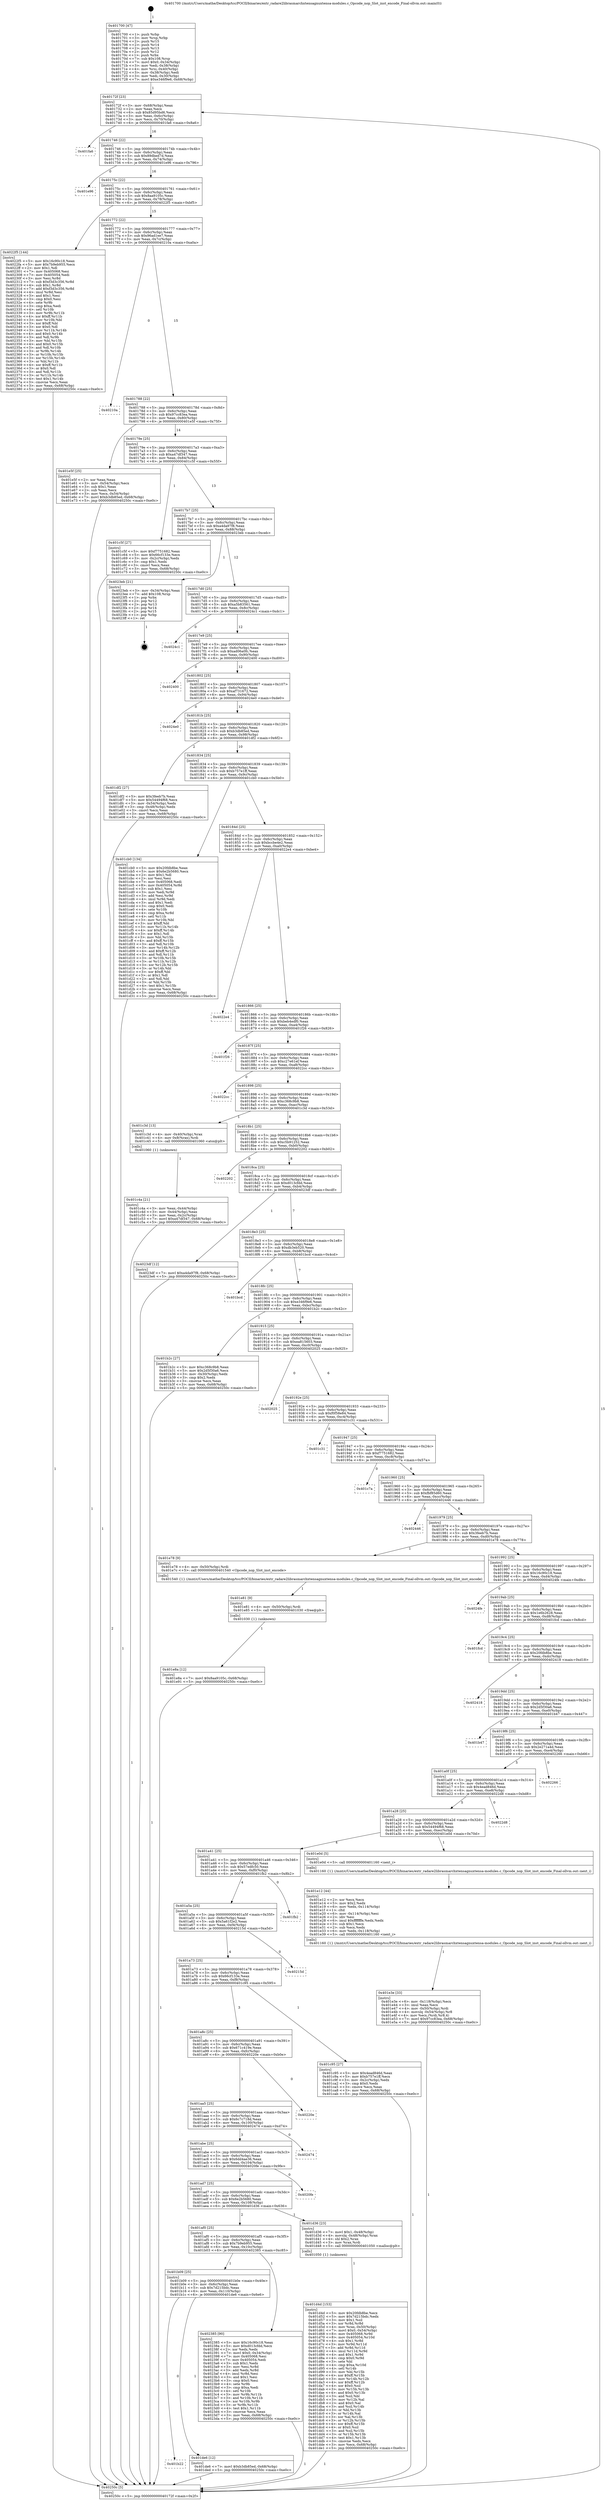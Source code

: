 digraph "0x401700" {
  label = "0x401700 (/mnt/c/Users/mathe/Desktop/tcc/POCII/binaries/extr_radare2librasmarchxtensagnuxtensa-modules.c_Opcode_nop_Slot_inst_encode_Final-ollvm.out::main(0))"
  labelloc = "t"
  node[shape=record]

  Entry [label="",width=0.3,height=0.3,shape=circle,fillcolor=black,style=filled]
  "0x40172f" [label="{
     0x40172f [23]\l
     | [instrs]\l
     &nbsp;&nbsp;0x40172f \<+3\>: mov -0x68(%rbp),%eax\l
     &nbsp;&nbsp;0x401732 \<+2\>: mov %eax,%ecx\l
     &nbsp;&nbsp;0x401734 \<+6\>: sub $0x85d95bd6,%ecx\l
     &nbsp;&nbsp;0x40173a \<+3\>: mov %eax,-0x6c(%rbp)\l
     &nbsp;&nbsp;0x40173d \<+3\>: mov %ecx,-0x70(%rbp)\l
     &nbsp;&nbsp;0x401740 \<+6\>: je 0000000000401fa6 \<main+0x8a6\>\l
  }"]
  "0x401fa6" [label="{
     0x401fa6\l
  }", style=dashed]
  "0x401746" [label="{
     0x401746 [22]\l
     | [instrs]\l
     &nbsp;&nbsp;0x401746 \<+5\>: jmp 000000000040174b \<main+0x4b\>\l
     &nbsp;&nbsp;0x40174b \<+3\>: mov -0x6c(%rbp),%eax\l
     &nbsp;&nbsp;0x40174e \<+5\>: sub $0x89dbed7d,%eax\l
     &nbsp;&nbsp;0x401753 \<+3\>: mov %eax,-0x74(%rbp)\l
     &nbsp;&nbsp;0x401756 \<+6\>: je 0000000000401e96 \<main+0x796\>\l
  }"]
  Exit [label="",width=0.3,height=0.3,shape=circle,fillcolor=black,style=filled,peripheries=2]
  "0x401e96" [label="{
     0x401e96\l
  }", style=dashed]
  "0x40175c" [label="{
     0x40175c [22]\l
     | [instrs]\l
     &nbsp;&nbsp;0x40175c \<+5\>: jmp 0000000000401761 \<main+0x61\>\l
     &nbsp;&nbsp;0x401761 \<+3\>: mov -0x6c(%rbp),%eax\l
     &nbsp;&nbsp;0x401764 \<+5\>: sub $0x8aa9105c,%eax\l
     &nbsp;&nbsp;0x401769 \<+3\>: mov %eax,-0x78(%rbp)\l
     &nbsp;&nbsp;0x40176c \<+6\>: je 00000000004022f5 \<main+0xbf5\>\l
  }"]
  "0x401e8a" [label="{
     0x401e8a [12]\l
     | [instrs]\l
     &nbsp;&nbsp;0x401e8a \<+7\>: movl $0x8aa9105c,-0x68(%rbp)\l
     &nbsp;&nbsp;0x401e91 \<+5\>: jmp 000000000040250c \<main+0xe0c\>\l
  }"]
  "0x4022f5" [label="{
     0x4022f5 [144]\l
     | [instrs]\l
     &nbsp;&nbsp;0x4022f5 \<+5\>: mov $0x16c90c18,%eax\l
     &nbsp;&nbsp;0x4022fa \<+5\>: mov $0x7b9eb955,%ecx\l
     &nbsp;&nbsp;0x4022ff \<+2\>: mov $0x1,%dl\l
     &nbsp;&nbsp;0x402301 \<+7\>: mov 0x405068,%esi\l
     &nbsp;&nbsp;0x402308 \<+7\>: mov 0x405054,%edi\l
     &nbsp;&nbsp;0x40230f \<+3\>: mov %esi,%r8d\l
     &nbsp;&nbsp;0x402312 \<+7\>: sub $0xf3d3c356,%r8d\l
     &nbsp;&nbsp;0x402319 \<+4\>: sub $0x1,%r8d\l
     &nbsp;&nbsp;0x40231d \<+7\>: add $0xf3d3c356,%r8d\l
     &nbsp;&nbsp;0x402324 \<+4\>: imul %r8d,%esi\l
     &nbsp;&nbsp;0x402328 \<+3\>: and $0x1,%esi\l
     &nbsp;&nbsp;0x40232b \<+3\>: cmp $0x0,%esi\l
     &nbsp;&nbsp;0x40232e \<+4\>: sete %r9b\l
     &nbsp;&nbsp;0x402332 \<+3\>: cmp $0xa,%edi\l
     &nbsp;&nbsp;0x402335 \<+4\>: setl %r10b\l
     &nbsp;&nbsp;0x402339 \<+3\>: mov %r9b,%r11b\l
     &nbsp;&nbsp;0x40233c \<+4\>: xor $0xff,%r11b\l
     &nbsp;&nbsp;0x402340 \<+3\>: mov %r10b,%bl\l
     &nbsp;&nbsp;0x402343 \<+3\>: xor $0xff,%bl\l
     &nbsp;&nbsp;0x402346 \<+3\>: xor $0x0,%dl\l
     &nbsp;&nbsp;0x402349 \<+3\>: mov %r11b,%r14b\l
     &nbsp;&nbsp;0x40234c \<+4\>: and $0x0,%r14b\l
     &nbsp;&nbsp;0x402350 \<+3\>: and %dl,%r9b\l
     &nbsp;&nbsp;0x402353 \<+3\>: mov %bl,%r15b\l
     &nbsp;&nbsp;0x402356 \<+4\>: and $0x0,%r15b\l
     &nbsp;&nbsp;0x40235a \<+3\>: and %dl,%r10b\l
     &nbsp;&nbsp;0x40235d \<+3\>: or %r9b,%r14b\l
     &nbsp;&nbsp;0x402360 \<+3\>: or %r10b,%r15b\l
     &nbsp;&nbsp;0x402363 \<+3\>: xor %r15b,%r14b\l
     &nbsp;&nbsp;0x402366 \<+3\>: or %bl,%r11b\l
     &nbsp;&nbsp;0x402369 \<+4\>: xor $0xff,%r11b\l
     &nbsp;&nbsp;0x40236d \<+3\>: or $0x0,%dl\l
     &nbsp;&nbsp;0x402370 \<+3\>: and %dl,%r11b\l
     &nbsp;&nbsp;0x402373 \<+3\>: or %r11b,%r14b\l
     &nbsp;&nbsp;0x402376 \<+4\>: test $0x1,%r14b\l
     &nbsp;&nbsp;0x40237a \<+3\>: cmovne %ecx,%eax\l
     &nbsp;&nbsp;0x40237d \<+3\>: mov %eax,-0x68(%rbp)\l
     &nbsp;&nbsp;0x402380 \<+5\>: jmp 000000000040250c \<main+0xe0c\>\l
  }"]
  "0x401772" [label="{
     0x401772 [22]\l
     | [instrs]\l
     &nbsp;&nbsp;0x401772 \<+5\>: jmp 0000000000401777 \<main+0x77\>\l
     &nbsp;&nbsp;0x401777 \<+3\>: mov -0x6c(%rbp),%eax\l
     &nbsp;&nbsp;0x40177a \<+5\>: sub $0x96ad1ee7,%eax\l
     &nbsp;&nbsp;0x40177f \<+3\>: mov %eax,-0x7c(%rbp)\l
     &nbsp;&nbsp;0x401782 \<+6\>: je 000000000040210a \<main+0xa0a\>\l
  }"]
  "0x401e81" [label="{
     0x401e81 [9]\l
     | [instrs]\l
     &nbsp;&nbsp;0x401e81 \<+4\>: mov -0x50(%rbp),%rdi\l
     &nbsp;&nbsp;0x401e85 \<+5\>: call 0000000000401030 \<free@plt\>\l
     | [calls]\l
     &nbsp;&nbsp;0x401030 \{1\} (unknown)\l
  }"]
  "0x40210a" [label="{
     0x40210a\l
  }", style=dashed]
  "0x401788" [label="{
     0x401788 [22]\l
     | [instrs]\l
     &nbsp;&nbsp;0x401788 \<+5\>: jmp 000000000040178d \<main+0x8d\>\l
     &nbsp;&nbsp;0x40178d \<+3\>: mov -0x6c(%rbp),%eax\l
     &nbsp;&nbsp;0x401790 \<+5\>: sub $0x97cc83ea,%eax\l
     &nbsp;&nbsp;0x401795 \<+3\>: mov %eax,-0x80(%rbp)\l
     &nbsp;&nbsp;0x401798 \<+6\>: je 0000000000401e5f \<main+0x75f\>\l
  }"]
  "0x401e3e" [label="{
     0x401e3e [33]\l
     | [instrs]\l
     &nbsp;&nbsp;0x401e3e \<+6\>: mov -0x118(%rbp),%ecx\l
     &nbsp;&nbsp;0x401e44 \<+3\>: imul %eax,%ecx\l
     &nbsp;&nbsp;0x401e47 \<+4\>: mov -0x50(%rbp),%rdi\l
     &nbsp;&nbsp;0x401e4b \<+4\>: movslq -0x54(%rbp),%r8\l
     &nbsp;&nbsp;0x401e4f \<+4\>: mov %ecx,(%rdi,%r8,4)\l
     &nbsp;&nbsp;0x401e53 \<+7\>: movl $0x97cc83ea,-0x68(%rbp)\l
     &nbsp;&nbsp;0x401e5a \<+5\>: jmp 000000000040250c \<main+0xe0c\>\l
  }"]
  "0x401e5f" [label="{
     0x401e5f [25]\l
     | [instrs]\l
     &nbsp;&nbsp;0x401e5f \<+2\>: xor %eax,%eax\l
     &nbsp;&nbsp;0x401e61 \<+3\>: mov -0x54(%rbp),%ecx\l
     &nbsp;&nbsp;0x401e64 \<+3\>: sub $0x1,%eax\l
     &nbsp;&nbsp;0x401e67 \<+2\>: sub %eax,%ecx\l
     &nbsp;&nbsp;0x401e69 \<+3\>: mov %ecx,-0x54(%rbp)\l
     &nbsp;&nbsp;0x401e6c \<+7\>: movl $0xb3db85ed,-0x68(%rbp)\l
     &nbsp;&nbsp;0x401e73 \<+5\>: jmp 000000000040250c \<main+0xe0c\>\l
  }"]
  "0x40179e" [label="{
     0x40179e [25]\l
     | [instrs]\l
     &nbsp;&nbsp;0x40179e \<+5\>: jmp 00000000004017a3 \<main+0xa3\>\l
     &nbsp;&nbsp;0x4017a3 \<+3\>: mov -0x6c(%rbp),%eax\l
     &nbsp;&nbsp;0x4017a6 \<+5\>: sub $0xa47df347,%eax\l
     &nbsp;&nbsp;0x4017ab \<+6\>: mov %eax,-0x84(%rbp)\l
     &nbsp;&nbsp;0x4017b1 \<+6\>: je 0000000000401c5f \<main+0x55f\>\l
  }"]
  "0x401e12" [label="{
     0x401e12 [44]\l
     | [instrs]\l
     &nbsp;&nbsp;0x401e12 \<+2\>: xor %ecx,%ecx\l
     &nbsp;&nbsp;0x401e14 \<+5\>: mov $0x2,%edx\l
     &nbsp;&nbsp;0x401e19 \<+6\>: mov %edx,-0x114(%rbp)\l
     &nbsp;&nbsp;0x401e1f \<+1\>: cltd\l
     &nbsp;&nbsp;0x401e20 \<+6\>: mov -0x114(%rbp),%esi\l
     &nbsp;&nbsp;0x401e26 \<+2\>: idiv %esi\l
     &nbsp;&nbsp;0x401e28 \<+6\>: imul $0xfffffffe,%edx,%edx\l
     &nbsp;&nbsp;0x401e2e \<+3\>: sub $0x1,%ecx\l
     &nbsp;&nbsp;0x401e31 \<+2\>: sub %ecx,%edx\l
     &nbsp;&nbsp;0x401e33 \<+6\>: mov %edx,-0x118(%rbp)\l
     &nbsp;&nbsp;0x401e39 \<+5\>: call 0000000000401160 \<next_i\>\l
     | [calls]\l
     &nbsp;&nbsp;0x401160 \{1\} (/mnt/c/Users/mathe/Desktop/tcc/POCII/binaries/extr_radare2librasmarchxtensagnuxtensa-modules.c_Opcode_nop_Slot_inst_encode_Final-ollvm.out::next_i)\l
  }"]
  "0x401c5f" [label="{
     0x401c5f [27]\l
     | [instrs]\l
     &nbsp;&nbsp;0x401c5f \<+5\>: mov $0xf7751682,%eax\l
     &nbsp;&nbsp;0x401c64 \<+5\>: mov $0x66cf133e,%ecx\l
     &nbsp;&nbsp;0x401c69 \<+3\>: mov -0x2c(%rbp),%edx\l
     &nbsp;&nbsp;0x401c6c \<+3\>: cmp $0x1,%edx\l
     &nbsp;&nbsp;0x401c6f \<+3\>: cmovl %ecx,%eax\l
     &nbsp;&nbsp;0x401c72 \<+3\>: mov %eax,-0x68(%rbp)\l
     &nbsp;&nbsp;0x401c75 \<+5\>: jmp 000000000040250c \<main+0xe0c\>\l
  }"]
  "0x4017b7" [label="{
     0x4017b7 [25]\l
     | [instrs]\l
     &nbsp;&nbsp;0x4017b7 \<+5\>: jmp 00000000004017bc \<main+0xbc\>\l
     &nbsp;&nbsp;0x4017bc \<+3\>: mov -0x6c(%rbp),%eax\l
     &nbsp;&nbsp;0x4017bf \<+5\>: sub $0xa4da97f8,%eax\l
     &nbsp;&nbsp;0x4017c4 \<+6\>: mov %eax,-0x88(%rbp)\l
     &nbsp;&nbsp;0x4017ca \<+6\>: je 00000000004023eb \<main+0xceb\>\l
  }"]
  "0x401b22" [label="{
     0x401b22\l
  }", style=dashed]
  "0x4023eb" [label="{
     0x4023eb [21]\l
     | [instrs]\l
     &nbsp;&nbsp;0x4023eb \<+3\>: mov -0x34(%rbp),%eax\l
     &nbsp;&nbsp;0x4023ee \<+7\>: add $0x108,%rsp\l
     &nbsp;&nbsp;0x4023f5 \<+1\>: pop %rbx\l
     &nbsp;&nbsp;0x4023f6 \<+2\>: pop %r12\l
     &nbsp;&nbsp;0x4023f8 \<+2\>: pop %r13\l
     &nbsp;&nbsp;0x4023fa \<+2\>: pop %r14\l
     &nbsp;&nbsp;0x4023fc \<+2\>: pop %r15\l
     &nbsp;&nbsp;0x4023fe \<+1\>: pop %rbp\l
     &nbsp;&nbsp;0x4023ff \<+1\>: ret\l
  }"]
  "0x4017d0" [label="{
     0x4017d0 [25]\l
     | [instrs]\l
     &nbsp;&nbsp;0x4017d0 \<+5\>: jmp 00000000004017d5 \<main+0xd5\>\l
     &nbsp;&nbsp;0x4017d5 \<+3\>: mov -0x6c(%rbp),%eax\l
     &nbsp;&nbsp;0x4017d8 \<+5\>: sub $0xa5b83561,%eax\l
     &nbsp;&nbsp;0x4017dd \<+6\>: mov %eax,-0x8c(%rbp)\l
     &nbsp;&nbsp;0x4017e3 \<+6\>: je 00000000004024c1 \<main+0xdc1\>\l
  }"]
  "0x401de6" [label="{
     0x401de6 [12]\l
     | [instrs]\l
     &nbsp;&nbsp;0x401de6 \<+7\>: movl $0xb3db85ed,-0x68(%rbp)\l
     &nbsp;&nbsp;0x401ded \<+5\>: jmp 000000000040250c \<main+0xe0c\>\l
  }"]
  "0x4024c1" [label="{
     0x4024c1\l
  }", style=dashed]
  "0x4017e9" [label="{
     0x4017e9 [25]\l
     | [instrs]\l
     &nbsp;&nbsp;0x4017e9 \<+5\>: jmp 00000000004017ee \<main+0xee\>\l
     &nbsp;&nbsp;0x4017ee \<+3\>: mov -0x6c(%rbp),%eax\l
     &nbsp;&nbsp;0x4017f1 \<+5\>: sub $0xad06a0fc,%eax\l
     &nbsp;&nbsp;0x4017f6 \<+6\>: mov %eax,-0x90(%rbp)\l
     &nbsp;&nbsp;0x4017fc \<+6\>: je 0000000000402400 \<main+0xd00\>\l
  }"]
  "0x401b09" [label="{
     0x401b09 [25]\l
     | [instrs]\l
     &nbsp;&nbsp;0x401b09 \<+5\>: jmp 0000000000401b0e \<main+0x40e\>\l
     &nbsp;&nbsp;0x401b0e \<+3\>: mov -0x6c(%rbp),%eax\l
     &nbsp;&nbsp;0x401b11 \<+5\>: sub $0x7d215bdc,%eax\l
     &nbsp;&nbsp;0x401b16 \<+6\>: mov %eax,-0x110(%rbp)\l
     &nbsp;&nbsp;0x401b1c \<+6\>: je 0000000000401de6 \<main+0x6e6\>\l
  }"]
  "0x402400" [label="{
     0x402400\l
  }", style=dashed]
  "0x401802" [label="{
     0x401802 [25]\l
     | [instrs]\l
     &nbsp;&nbsp;0x401802 \<+5\>: jmp 0000000000401807 \<main+0x107\>\l
     &nbsp;&nbsp;0x401807 \<+3\>: mov -0x6c(%rbp),%eax\l
     &nbsp;&nbsp;0x40180a \<+5\>: sub $0xaf731672,%eax\l
     &nbsp;&nbsp;0x40180f \<+6\>: mov %eax,-0x94(%rbp)\l
     &nbsp;&nbsp;0x401815 \<+6\>: je 00000000004024e0 \<main+0xde0\>\l
  }"]
  "0x402385" [label="{
     0x402385 [90]\l
     | [instrs]\l
     &nbsp;&nbsp;0x402385 \<+5\>: mov $0x16c90c18,%eax\l
     &nbsp;&nbsp;0x40238a \<+5\>: mov $0xd013cfdd,%ecx\l
     &nbsp;&nbsp;0x40238f \<+2\>: xor %edx,%edx\l
     &nbsp;&nbsp;0x402391 \<+7\>: movl $0x0,-0x34(%rbp)\l
     &nbsp;&nbsp;0x402398 \<+7\>: mov 0x405068,%esi\l
     &nbsp;&nbsp;0x40239f \<+7\>: mov 0x405054,%edi\l
     &nbsp;&nbsp;0x4023a6 \<+3\>: sub $0x1,%edx\l
     &nbsp;&nbsp;0x4023a9 \<+3\>: mov %esi,%r8d\l
     &nbsp;&nbsp;0x4023ac \<+3\>: add %edx,%r8d\l
     &nbsp;&nbsp;0x4023af \<+4\>: imul %r8d,%esi\l
     &nbsp;&nbsp;0x4023b3 \<+3\>: and $0x1,%esi\l
     &nbsp;&nbsp;0x4023b6 \<+3\>: cmp $0x0,%esi\l
     &nbsp;&nbsp;0x4023b9 \<+4\>: sete %r9b\l
     &nbsp;&nbsp;0x4023bd \<+3\>: cmp $0xa,%edi\l
     &nbsp;&nbsp;0x4023c0 \<+4\>: setl %r10b\l
     &nbsp;&nbsp;0x4023c4 \<+3\>: mov %r9b,%r11b\l
     &nbsp;&nbsp;0x4023c7 \<+3\>: and %r10b,%r11b\l
     &nbsp;&nbsp;0x4023ca \<+3\>: xor %r10b,%r9b\l
     &nbsp;&nbsp;0x4023cd \<+3\>: or %r9b,%r11b\l
     &nbsp;&nbsp;0x4023d0 \<+4\>: test $0x1,%r11b\l
     &nbsp;&nbsp;0x4023d4 \<+3\>: cmovne %ecx,%eax\l
     &nbsp;&nbsp;0x4023d7 \<+3\>: mov %eax,-0x68(%rbp)\l
     &nbsp;&nbsp;0x4023da \<+5\>: jmp 000000000040250c \<main+0xe0c\>\l
  }"]
  "0x4024e0" [label="{
     0x4024e0\l
  }", style=dashed]
  "0x40181b" [label="{
     0x40181b [25]\l
     | [instrs]\l
     &nbsp;&nbsp;0x40181b \<+5\>: jmp 0000000000401820 \<main+0x120\>\l
     &nbsp;&nbsp;0x401820 \<+3\>: mov -0x6c(%rbp),%eax\l
     &nbsp;&nbsp;0x401823 \<+5\>: sub $0xb3db85ed,%eax\l
     &nbsp;&nbsp;0x401828 \<+6\>: mov %eax,-0x98(%rbp)\l
     &nbsp;&nbsp;0x40182e \<+6\>: je 0000000000401df2 \<main+0x6f2\>\l
  }"]
  "0x401d4d" [label="{
     0x401d4d [153]\l
     | [instrs]\l
     &nbsp;&nbsp;0x401d4d \<+5\>: mov $0x20fdb8be,%ecx\l
     &nbsp;&nbsp;0x401d52 \<+5\>: mov $0x7d215bdc,%edx\l
     &nbsp;&nbsp;0x401d57 \<+3\>: mov $0x1,%sil\l
     &nbsp;&nbsp;0x401d5a \<+3\>: xor %r8d,%r8d\l
     &nbsp;&nbsp;0x401d5d \<+4\>: mov %rax,-0x50(%rbp)\l
     &nbsp;&nbsp;0x401d61 \<+7\>: movl $0x0,-0x54(%rbp)\l
     &nbsp;&nbsp;0x401d68 \<+8\>: mov 0x405068,%r9d\l
     &nbsp;&nbsp;0x401d70 \<+8\>: mov 0x405054,%r10d\l
     &nbsp;&nbsp;0x401d78 \<+4\>: sub $0x1,%r8d\l
     &nbsp;&nbsp;0x401d7c \<+3\>: mov %r9d,%r11d\l
     &nbsp;&nbsp;0x401d7f \<+3\>: add %r8d,%r11d\l
     &nbsp;&nbsp;0x401d82 \<+4\>: imul %r11d,%r9d\l
     &nbsp;&nbsp;0x401d86 \<+4\>: and $0x1,%r9d\l
     &nbsp;&nbsp;0x401d8a \<+4\>: cmp $0x0,%r9d\l
     &nbsp;&nbsp;0x401d8e \<+3\>: sete %bl\l
     &nbsp;&nbsp;0x401d91 \<+4\>: cmp $0xa,%r10d\l
     &nbsp;&nbsp;0x401d95 \<+4\>: setl %r14b\l
     &nbsp;&nbsp;0x401d99 \<+3\>: mov %bl,%r15b\l
     &nbsp;&nbsp;0x401d9c \<+4\>: xor $0xff,%r15b\l
     &nbsp;&nbsp;0x401da0 \<+3\>: mov %r14b,%r12b\l
     &nbsp;&nbsp;0x401da3 \<+4\>: xor $0xff,%r12b\l
     &nbsp;&nbsp;0x401da7 \<+4\>: xor $0x0,%sil\l
     &nbsp;&nbsp;0x401dab \<+3\>: mov %r15b,%r13b\l
     &nbsp;&nbsp;0x401dae \<+4\>: and $0x0,%r13b\l
     &nbsp;&nbsp;0x401db2 \<+3\>: and %sil,%bl\l
     &nbsp;&nbsp;0x401db5 \<+3\>: mov %r12b,%al\l
     &nbsp;&nbsp;0x401db8 \<+2\>: and $0x0,%al\l
     &nbsp;&nbsp;0x401dba \<+3\>: and %sil,%r14b\l
     &nbsp;&nbsp;0x401dbd \<+3\>: or %bl,%r13b\l
     &nbsp;&nbsp;0x401dc0 \<+3\>: or %r14b,%al\l
     &nbsp;&nbsp;0x401dc3 \<+3\>: xor %al,%r13b\l
     &nbsp;&nbsp;0x401dc6 \<+3\>: or %r12b,%r15b\l
     &nbsp;&nbsp;0x401dc9 \<+4\>: xor $0xff,%r15b\l
     &nbsp;&nbsp;0x401dcd \<+4\>: or $0x0,%sil\l
     &nbsp;&nbsp;0x401dd1 \<+3\>: and %sil,%r15b\l
     &nbsp;&nbsp;0x401dd4 \<+3\>: or %r15b,%r13b\l
     &nbsp;&nbsp;0x401dd7 \<+4\>: test $0x1,%r13b\l
     &nbsp;&nbsp;0x401ddb \<+3\>: cmovne %edx,%ecx\l
     &nbsp;&nbsp;0x401dde \<+3\>: mov %ecx,-0x68(%rbp)\l
     &nbsp;&nbsp;0x401de1 \<+5\>: jmp 000000000040250c \<main+0xe0c\>\l
  }"]
  "0x401df2" [label="{
     0x401df2 [27]\l
     | [instrs]\l
     &nbsp;&nbsp;0x401df2 \<+5\>: mov $0x3feeb7b,%eax\l
     &nbsp;&nbsp;0x401df7 \<+5\>: mov $0x54494f68,%ecx\l
     &nbsp;&nbsp;0x401dfc \<+3\>: mov -0x54(%rbp),%edx\l
     &nbsp;&nbsp;0x401dff \<+3\>: cmp -0x48(%rbp),%edx\l
     &nbsp;&nbsp;0x401e02 \<+3\>: cmovl %ecx,%eax\l
     &nbsp;&nbsp;0x401e05 \<+3\>: mov %eax,-0x68(%rbp)\l
     &nbsp;&nbsp;0x401e08 \<+5\>: jmp 000000000040250c \<main+0xe0c\>\l
  }"]
  "0x401834" [label="{
     0x401834 [25]\l
     | [instrs]\l
     &nbsp;&nbsp;0x401834 \<+5\>: jmp 0000000000401839 \<main+0x139\>\l
     &nbsp;&nbsp;0x401839 \<+3\>: mov -0x6c(%rbp),%eax\l
     &nbsp;&nbsp;0x40183c \<+5\>: sub $0xb757e1ff,%eax\l
     &nbsp;&nbsp;0x401841 \<+6\>: mov %eax,-0x9c(%rbp)\l
     &nbsp;&nbsp;0x401847 \<+6\>: je 0000000000401cb0 \<main+0x5b0\>\l
  }"]
  "0x401af0" [label="{
     0x401af0 [25]\l
     | [instrs]\l
     &nbsp;&nbsp;0x401af0 \<+5\>: jmp 0000000000401af5 \<main+0x3f5\>\l
     &nbsp;&nbsp;0x401af5 \<+3\>: mov -0x6c(%rbp),%eax\l
     &nbsp;&nbsp;0x401af8 \<+5\>: sub $0x7b9eb955,%eax\l
     &nbsp;&nbsp;0x401afd \<+6\>: mov %eax,-0x10c(%rbp)\l
     &nbsp;&nbsp;0x401b03 \<+6\>: je 0000000000402385 \<main+0xc85\>\l
  }"]
  "0x401cb0" [label="{
     0x401cb0 [134]\l
     | [instrs]\l
     &nbsp;&nbsp;0x401cb0 \<+5\>: mov $0x20fdb8be,%eax\l
     &nbsp;&nbsp;0x401cb5 \<+5\>: mov $0x6e2b5680,%ecx\l
     &nbsp;&nbsp;0x401cba \<+2\>: mov $0x1,%dl\l
     &nbsp;&nbsp;0x401cbc \<+2\>: xor %esi,%esi\l
     &nbsp;&nbsp;0x401cbe \<+7\>: mov 0x405068,%edi\l
     &nbsp;&nbsp;0x401cc5 \<+8\>: mov 0x405054,%r8d\l
     &nbsp;&nbsp;0x401ccd \<+3\>: sub $0x1,%esi\l
     &nbsp;&nbsp;0x401cd0 \<+3\>: mov %edi,%r9d\l
     &nbsp;&nbsp;0x401cd3 \<+3\>: add %esi,%r9d\l
     &nbsp;&nbsp;0x401cd6 \<+4\>: imul %r9d,%edi\l
     &nbsp;&nbsp;0x401cda \<+3\>: and $0x1,%edi\l
     &nbsp;&nbsp;0x401cdd \<+3\>: cmp $0x0,%edi\l
     &nbsp;&nbsp;0x401ce0 \<+4\>: sete %r10b\l
     &nbsp;&nbsp;0x401ce4 \<+4\>: cmp $0xa,%r8d\l
     &nbsp;&nbsp;0x401ce8 \<+4\>: setl %r11b\l
     &nbsp;&nbsp;0x401cec \<+3\>: mov %r10b,%bl\l
     &nbsp;&nbsp;0x401cef \<+3\>: xor $0xff,%bl\l
     &nbsp;&nbsp;0x401cf2 \<+3\>: mov %r11b,%r14b\l
     &nbsp;&nbsp;0x401cf5 \<+4\>: xor $0xff,%r14b\l
     &nbsp;&nbsp;0x401cf9 \<+3\>: xor $0x1,%dl\l
     &nbsp;&nbsp;0x401cfc \<+3\>: mov %bl,%r15b\l
     &nbsp;&nbsp;0x401cff \<+4\>: and $0xff,%r15b\l
     &nbsp;&nbsp;0x401d03 \<+3\>: and %dl,%r10b\l
     &nbsp;&nbsp;0x401d06 \<+3\>: mov %r14b,%r12b\l
     &nbsp;&nbsp;0x401d09 \<+4\>: and $0xff,%r12b\l
     &nbsp;&nbsp;0x401d0d \<+3\>: and %dl,%r11b\l
     &nbsp;&nbsp;0x401d10 \<+3\>: or %r10b,%r15b\l
     &nbsp;&nbsp;0x401d13 \<+3\>: or %r11b,%r12b\l
     &nbsp;&nbsp;0x401d16 \<+3\>: xor %r12b,%r15b\l
     &nbsp;&nbsp;0x401d19 \<+3\>: or %r14b,%bl\l
     &nbsp;&nbsp;0x401d1c \<+3\>: xor $0xff,%bl\l
     &nbsp;&nbsp;0x401d1f \<+3\>: or $0x1,%dl\l
     &nbsp;&nbsp;0x401d22 \<+2\>: and %dl,%bl\l
     &nbsp;&nbsp;0x401d24 \<+3\>: or %bl,%r15b\l
     &nbsp;&nbsp;0x401d27 \<+4\>: test $0x1,%r15b\l
     &nbsp;&nbsp;0x401d2b \<+3\>: cmovne %ecx,%eax\l
     &nbsp;&nbsp;0x401d2e \<+3\>: mov %eax,-0x68(%rbp)\l
     &nbsp;&nbsp;0x401d31 \<+5\>: jmp 000000000040250c \<main+0xe0c\>\l
  }"]
  "0x40184d" [label="{
     0x40184d [25]\l
     | [instrs]\l
     &nbsp;&nbsp;0x40184d \<+5\>: jmp 0000000000401852 \<main+0x152\>\l
     &nbsp;&nbsp;0x401852 \<+3\>: mov -0x6c(%rbp),%eax\l
     &nbsp;&nbsp;0x401855 \<+5\>: sub $0xbccbe4e2,%eax\l
     &nbsp;&nbsp;0x40185a \<+6\>: mov %eax,-0xa0(%rbp)\l
     &nbsp;&nbsp;0x401860 \<+6\>: je 00000000004022e4 \<main+0xbe4\>\l
  }"]
  "0x401d36" [label="{
     0x401d36 [23]\l
     | [instrs]\l
     &nbsp;&nbsp;0x401d36 \<+7\>: movl $0x1,-0x48(%rbp)\l
     &nbsp;&nbsp;0x401d3d \<+4\>: movslq -0x48(%rbp),%rax\l
     &nbsp;&nbsp;0x401d41 \<+4\>: shl $0x2,%rax\l
     &nbsp;&nbsp;0x401d45 \<+3\>: mov %rax,%rdi\l
     &nbsp;&nbsp;0x401d48 \<+5\>: call 0000000000401050 \<malloc@plt\>\l
     | [calls]\l
     &nbsp;&nbsp;0x401050 \{1\} (unknown)\l
  }"]
  "0x4022e4" [label="{
     0x4022e4\l
  }", style=dashed]
  "0x401866" [label="{
     0x401866 [25]\l
     | [instrs]\l
     &nbsp;&nbsp;0x401866 \<+5\>: jmp 000000000040186b \<main+0x16b\>\l
     &nbsp;&nbsp;0x40186b \<+3\>: mov -0x6c(%rbp),%eax\l
     &nbsp;&nbsp;0x40186e \<+5\>: sub $0xbeb4edf0,%eax\l
     &nbsp;&nbsp;0x401873 \<+6\>: mov %eax,-0xa4(%rbp)\l
     &nbsp;&nbsp;0x401879 \<+6\>: je 0000000000401f26 \<main+0x826\>\l
  }"]
  "0x401ad7" [label="{
     0x401ad7 [25]\l
     | [instrs]\l
     &nbsp;&nbsp;0x401ad7 \<+5\>: jmp 0000000000401adc \<main+0x3dc\>\l
     &nbsp;&nbsp;0x401adc \<+3\>: mov -0x6c(%rbp),%eax\l
     &nbsp;&nbsp;0x401adf \<+5\>: sub $0x6e2b5680,%eax\l
     &nbsp;&nbsp;0x401ae4 \<+6\>: mov %eax,-0x108(%rbp)\l
     &nbsp;&nbsp;0x401aea \<+6\>: je 0000000000401d36 \<main+0x636\>\l
  }"]
  "0x401f26" [label="{
     0x401f26\l
  }", style=dashed]
  "0x40187f" [label="{
     0x40187f [25]\l
     | [instrs]\l
     &nbsp;&nbsp;0x40187f \<+5\>: jmp 0000000000401884 \<main+0x184\>\l
     &nbsp;&nbsp;0x401884 \<+3\>: mov -0x6c(%rbp),%eax\l
     &nbsp;&nbsp;0x401887 \<+5\>: sub $0xc27e61ef,%eax\l
     &nbsp;&nbsp;0x40188c \<+6\>: mov %eax,-0xa8(%rbp)\l
     &nbsp;&nbsp;0x401892 \<+6\>: je 00000000004022cc \<main+0xbcc\>\l
  }"]
  "0x4020fe" [label="{
     0x4020fe\l
  }", style=dashed]
  "0x4022cc" [label="{
     0x4022cc\l
  }", style=dashed]
  "0x401898" [label="{
     0x401898 [25]\l
     | [instrs]\l
     &nbsp;&nbsp;0x401898 \<+5\>: jmp 000000000040189d \<main+0x19d\>\l
     &nbsp;&nbsp;0x40189d \<+3\>: mov -0x6c(%rbp),%eax\l
     &nbsp;&nbsp;0x4018a0 \<+5\>: sub $0xc368c9b8,%eax\l
     &nbsp;&nbsp;0x4018a5 \<+6\>: mov %eax,-0xac(%rbp)\l
     &nbsp;&nbsp;0x4018ab \<+6\>: je 0000000000401c3d \<main+0x53d\>\l
  }"]
  "0x401abe" [label="{
     0x401abe [25]\l
     | [instrs]\l
     &nbsp;&nbsp;0x401abe \<+5\>: jmp 0000000000401ac3 \<main+0x3c3\>\l
     &nbsp;&nbsp;0x401ac3 \<+3\>: mov -0x6c(%rbp),%eax\l
     &nbsp;&nbsp;0x401ac6 \<+5\>: sub $0x6dd4ae36,%eax\l
     &nbsp;&nbsp;0x401acb \<+6\>: mov %eax,-0x104(%rbp)\l
     &nbsp;&nbsp;0x401ad1 \<+6\>: je 00000000004020fe \<main+0x9fe\>\l
  }"]
  "0x401c3d" [label="{
     0x401c3d [13]\l
     | [instrs]\l
     &nbsp;&nbsp;0x401c3d \<+4\>: mov -0x40(%rbp),%rax\l
     &nbsp;&nbsp;0x401c41 \<+4\>: mov 0x8(%rax),%rdi\l
     &nbsp;&nbsp;0x401c45 \<+5\>: call 0000000000401060 \<atoi@plt\>\l
     | [calls]\l
     &nbsp;&nbsp;0x401060 \{1\} (unknown)\l
  }"]
  "0x4018b1" [label="{
     0x4018b1 [25]\l
     | [instrs]\l
     &nbsp;&nbsp;0x4018b1 \<+5\>: jmp 00000000004018b6 \<main+0x1b6\>\l
     &nbsp;&nbsp;0x4018b6 \<+3\>: mov -0x6c(%rbp),%eax\l
     &nbsp;&nbsp;0x4018b9 \<+5\>: sub $0xc5b91252,%eax\l
     &nbsp;&nbsp;0x4018be \<+6\>: mov %eax,-0xb0(%rbp)\l
     &nbsp;&nbsp;0x4018c4 \<+6\>: je 0000000000402202 \<main+0xb02\>\l
  }"]
  "0x402474" [label="{
     0x402474\l
  }", style=dashed]
  "0x402202" [label="{
     0x402202\l
  }", style=dashed]
  "0x4018ca" [label="{
     0x4018ca [25]\l
     | [instrs]\l
     &nbsp;&nbsp;0x4018ca \<+5\>: jmp 00000000004018cf \<main+0x1cf\>\l
     &nbsp;&nbsp;0x4018cf \<+3\>: mov -0x6c(%rbp),%eax\l
     &nbsp;&nbsp;0x4018d2 \<+5\>: sub $0xd013cfdd,%eax\l
     &nbsp;&nbsp;0x4018d7 \<+6\>: mov %eax,-0xb4(%rbp)\l
     &nbsp;&nbsp;0x4018dd \<+6\>: je 00000000004023df \<main+0xcdf\>\l
  }"]
  "0x401aa5" [label="{
     0x401aa5 [25]\l
     | [instrs]\l
     &nbsp;&nbsp;0x401aa5 \<+5\>: jmp 0000000000401aaa \<main+0x3aa\>\l
     &nbsp;&nbsp;0x401aaa \<+3\>: mov -0x6c(%rbp),%eax\l
     &nbsp;&nbsp;0x401aad \<+5\>: sub $0x6c7c718d,%eax\l
     &nbsp;&nbsp;0x401ab2 \<+6\>: mov %eax,-0x100(%rbp)\l
     &nbsp;&nbsp;0x401ab8 \<+6\>: je 0000000000402474 \<main+0xd74\>\l
  }"]
  "0x4023df" [label="{
     0x4023df [12]\l
     | [instrs]\l
     &nbsp;&nbsp;0x4023df \<+7\>: movl $0xa4da97f8,-0x68(%rbp)\l
     &nbsp;&nbsp;0x4023e6 \<+5\>: jmp 000000000040250c \<main+0xe0c\>\l
  }"]
  "0x4018e3" [label="{
     0x4018e3 [25]\l
     | [instrs]\l
     &nbsp;&nbsp;0x4018e3 \<+5\>: jmp 00000000004018e8 \<main+0x1e8\>\l
     &nbsp;&nbsp;0x4018e8 \<+3\>: mov -0x6c(%rbp),%eax\l
     &nbsp;&nbsp;0x4018eb \<+5\>: sub $0xdb3eb520,%eax\l
     &nbsp;&nbsp;0x4018f0 \<+6\>: mov %eax,-0xb8(%rbp)\l
     &nbsp;&nbsp;0x4018f6 \<+6\>: je 0000000000401bcd \<main+0x4cd\>\l
  }"]
  "0x40220e" [label="{
     0x40220e\l
  }", style=dashed]
  "0x401bcd" [label="{
     0x401bcd\l
  }", style=dashed]
  "0x4018fc" [label="{
     0x4018fc [25]\l
     | [instrs]\l
     &nbsp;&nbsp;0x4018fc \<+5\>: jmp 0000000000401901 \<main+0x201\>\l
     &nbsp;&nbsp;0x401901 \<+3\>: mov -0x6c(%rbp),%eax\l
     &nbsp;&nbsp;0x401904 \<+5\>: sub $0xe346f9e6,%eax\l
     &nbsp;&nbsp;0x401909 \<+6\>: mov %eax,-0xbc(%rbp)\l
     &nbsp;&nbsp;0x40190f \<+6\>: je 0000000000401b2c \<main+0x42c\>\l
  }"]
  "0x401a8c" [label="{
     0x401a8c [25]\l
     | [instrs]\l
     &nbsp;&nbsp;0x401a8c \<+5\>: jmp 0000000000401a91 \<main+0x391\>\l
     &nbsp;&nbsp;0x401a91 \<+3\>: mov -0x6c(%rbp),%eax\l
     &nbsp;&nbsp;0x401a94 \<+5\>: sub $0x671c419e,%eax\l
     &nbsp;&nbsp;0x401a99 \<+6\>: mov %eax,-0xfc(%rbp)\l
     &nbsp;&nbsp;0x401a9f \<+6\>: je 000000000040220e \<main+0xb0e\>\l
  }"]
  "0x401b2c" [label="{
     0x401b2c [27]\l
     | [instrs]\l
     &nbsp;&nbsp;0x401b2c \<+5\>: mov $0xc368c9b8,%eax\l
     &nbsp;&nbsp;0x401b31 \<+5\>: mov $0x2d5f30a6,%ecx\l
     &nbsp;&nbsp;0x401b36 \<+3\>: mov -0x30(%rbp),%edx\l
     &nbsp;&nbsp;0x401b39 \<+3\>: cmp $0x2,%edx\l
     &nbsp;&nbsp;0x401b3c \<+3\>: cmovne %ecx,%eax\l
     &nbsp;&nbsp;0x401b3f \<+3\>: mov %eax,-0x68(%rbp)\l
     &nbsp;&nbsp;0x401b42 \<+5\>: jmp 000000000040250c \<main+0xe0c\>\l
  }"]
  "0x401915" [label="{
     0x401915 [25]\l
     | [instrs]\l
     &nbsp;&nbsp;0x401915 \<+5\>: jmp 000000000040191a \<main+0x21a\>\l
     &nbsp;&nbsp;0x40191a \<+3\>: mov -0x6c(%rbp),%eax\l
     &nbsp;&nbsp;0x40191d \<+5\>: sub $0xea815603,%eax\l
     &nbsp;&nbsp;0x401922 \<+6\>: mov %eax,-0xc0(%rbp)\l
     &nbsp;&nbsp;0x401928 \<+6\>: je 0000000000402025 \<main+0x925\>\l
  }"]
  "0x40250c" [label="{
     0x40250c [5]\l
     | [instrs]\l
     &nbsp;&nbsp;0x40250c \<+5\>: jmp 000000000040172f \<main+0x2f\>\l
  }"]
  "0x401700" [label="{
     0x401700 [47]\l
     | [instrs]\l
     &nbsp;&nbsp;0x401700 \<+1\>: push %rbp\l
     &nbsp;&nbsp;0x401701 \<+3\>: mov %rsp,%rbp\l
     &nbsp;&nbsp;0x401704 \<+2\>: push %r15\l
     &nbsp;&nbsp;0x401706 \<+2\>: push %r14\l
     &nbsp;&nbsp;0x401708 \<+2\>: push %r13\l
     &nbsp;&nbsp;0x40170a \<+2\>: push %r12\l
     &nbsp;&nbsp;0x40170c \<+1\>: push %rbx\l
     &nbsp;&nbsp;0x40170d \<+7\>: sub $0x108,%rsp\l
     &nbsp;&nbsp;0x401714 \<+7\>: movl $0x0,-0x34(%rbp)\l
     &nbsp;&nbsp;0x40171b \<+3\>: mov %edi,-0x38(%rbp)\l
     &nbsp;&nbsp;0x40171e \<+4\>: mov %rsi,-0x40(%rbp)\l
     &nbsp;&nbsp;0x401722 \<+3\>: mov -0x38(%rbp),%edi\l
     &nbsp;&nbsp;0x401725 \<+3\>: mov %edi,-0x30(%rbp)\l
     &nbsp;&nbsp;0x401728 \<+7\>: movl $0xe346f9e6,-0x68(%rbp)\l
  }"]
  "0x401c4a" [label="{
     0x401c4a [21]\l
     | [instrs]\l
     &nbsp;&nbsp;0x401c4a \<+3\>: mov %eax,-0x44(%rbp)\l
     &nbsp;&nbsp;0x401c4d \<+3\>: mov -0x44(%rbp),%eax\l
     &nbsp;&nbsp;0x401c50 \<+3\>: mov %eax,-0x2c(%rbp)\l
     &nbsp;&nbsp;0x401c53 \<+7\>: movl $0xa47df347,-0x68(%rbp)\l
     &nbsp;&nbsp;0x401c5a \<+5\>: jmp 000000000040250c \<main+0xe0c\>\l
  }"]
  "0x401c95" [label="{
     0x401c95 [27]\l
     | [instrs]\l
     &nbsp;&nbsp;0x401c95 \<+5\>: mov $0x4ead846d,%eax\l
     &nbsp;&nbsp;0x401c9a \<+5\>: mov $0xb757e1ff,%ecx\l
     &nbsp;&nbsp;0x401c9f \<+3\>: mov -0x2c(%rbp),%edx\l
     &nbsp;&nbsp;0x401ca2 \<+3\>: cmp $0x0,%edx\l
     &nbsp;&nbsp;0x401ca5 \<+3\>: cmove %ecx,%eax\l
     &nbsp;&nbsp;0x401ca8 \<+3\>: mov %eax,-0x68(%rbp)\l
     &nbsp;&nbsp;0x401cab \<+5\>: jmp 000000000040250c \<main+0xe0c\>\l
  }"]
  "0x402025" [label="{
     0x402025\l
  }", style=dashed]
  "0x40192e" [label="{
     0x40192e [25]\l
     | [instrs]\l
     &nbsp;&nbsp;0x40192e \<+5\>: jmp 0000000000401933 \<main+0x233\>\l
     &nbsp;&nbsp;0x401933 \<+3\>: mov -0x6c(%rbp),%eax\l
     &nbsp;&nbsp;0x401936 \<+5\>: sub $0xf0f58e84,%eax\l
     &nbsp;&nbsp;0x40193b \<+6\>: mov %eax,-0xc4(%rbp)\l
     &nbsp;&nbsp;0x401941 \<+6\>: je 0000000000401c31 \<main+0x531\>\l
  }"]
  "0x401a73" [label="{
     0x401a73 [25]\l
     | [instrs]\l
     &nbsp;&nbsp;0x401a73 \<+5\>: jmp 0000000000401a78 \<main+0x378\>\l
     &nbsp;&nbsp;0x401a78 \<+3\>: mov -0x6c(%rbp),%eax\l
     &nbsp;&nbsp;0x401a7b \<+5\>: sub $0x66cf133e,%eax\l
     &nbsp;&nbsp;0x401a80 \<+6\>: mov %eax,-0xf8(%rbp)\l
     &nbsp;&nbsp;0x401a86 \<+6\>: je 0000000000401c95 \<main+0x595\>\l
  }"]
  "0x401c31" [label="{
     0x401c31\l
  }", style=dashed]
  "0x401947" [label="{
     0x401947 [25]\l
     | [instrs]\l
     &nbsp;&nbsp;0x401947 \<+5\>: jmp 000000000040194c \<main+0x24c\>\l
     &nbsp;&nbsp;0x40194c \<+3\>: mov -0x6c(%rbp),%eax\l
     &nbsp;&nbsp;0x40194f \<+5\>: sub $0xf7751682,%eax\l
     &nbsp;&nbsp;0x401954 \<+6\>: mov %eax,-0xc8(%rbp)\l
     &nbsp;&nbsp;0x40195a \<+6\>: je 0000000000401c7a \<main+0x57a\>\l
  }"]
  "0x40215d" [label="{
     0x40215d\l
  }", style=dashed]
  "0x401c7a" [label="{
     0x401c7a\l
  }", style=dashed]
  "0x401960" [label="{
     0x401960 [25]\l
     | [instrs]\l
     &nbsp;&nbsp;0x401960 \<+5\>: jmp 0000000000401965 \<main+0x265\>\l
     &nbsp;&nbsp;0x401965 \<+3\>: mov -0x6c(%rbp),%eax\l
     &nbsp;&nbsp;0x401968 \<+5\>: sub $0xfbf85d60,%eax\l
     &nbsp;&nbsp;0x40196d \<+6\>: mov %eax,-0xcc(%rbp)\l
     &nbsp;&nbsp;0x401973 \<+6\>: je 0000000000402446 \<main+0xd46\>\l
  }"]
  "0x401a5a" [label="{
     0x401a5a [25]\l
     | [instrs]\l
     &nbsp;&nbsp;0x401a5a \<+5\>: jmp 0000000000401a5f \<main+0x35f\>\l
     &nbsp;&nbsp;0x401a5f \<+3\>: mov -0x6c(%rbp),%eax\l
     &nbsp;&nbsp;0x401a62 \<+5\>: sub $0x5a61f2e2,%eax\l
     &nbsp;&nbsp;0x401a67 \<+6\>: mov %eax,-0xf4(%rbp)\l
     &nbsp;&nbsp;0x401a6d \<+6\>: je 000000000040215d \<main+0xa5d\>\l
  }"]
  "0x402446" [label="{
     0x402446\l
  }", style=dashed]
  "0x401979" [label="{
     0x401979 [25]\l
     | [instrs]\l
     &nbsp;&nbsp;0x401979 \<+5\>: jmp 000000000040197e \<main+0x27e\>\l
     &nbsp;&nbsp;0x40197e \<+3\>: mov -0x6c(%rbp),%eax\l
     &nbsp;&nbsp;0x401981 \<+5\>: sub $0x3feeb7b,%eax\l
     &nbsp;&nbsp;0x401986 \<+6\>: mov %eax,-0xd0(%rbp)\l
     &nbsp;&nbsp;0x40198c \<+6\>: je 0000000000401e78 \<main+0x778\>\l
  }"]
  "0x401fb2" [label="{
     0x401fb2\l
  }", style=dashed]
  "0x401e78" [label="{
     0x401e78 [9]\l
     | [instrs]\l
     &nbsp;&nbsp;0x401e78 \<+4\>: mov -0x50(%rbp),%rdi\l
     &nbsp;&nbsp;0x401e7c \<+5\>: call 0000000000401540 \<Opcode_nop_Slot_inst_encode\>\l
     | [calls]\l
     &nbsp;&nbsp;0x401540 \{1\} (/mnt/c/Users/mathe/Desktop/tcc/POCII/binaries/extr_radare2librasmarchxtensagnuxtensa-modules.c_Opcode_nop_Slot_inst_encode_Final-ollvm.out::Opcode_nop_Slot_inst_encode)\l
  }"]
  "0x401992" [label="{
     0x401992 [25]\l
     | [instrs]\l
     &nbsp;&nbsp;0x401992 \<+5\>: jmp 0000000000401997 \<main+0x297\>\l
     &nbsp;&nbsp;0x401997 \<+3\>: mov -0x6c(%rbp),%eax\l
     &nbsp;&nbsp;0x40199a \<+5\>: sub $0x16c90c18,%eax\l
     &nbsp;&nbsp;0x40199f \<+6\>: mov %eax,-0xd4(%rbp)\l
     &nbsp;&nbsp;0x4019a5 \<+6\>: je 00000000004024fe \<main+0xdfe\>\l
  }"]
  "0x401a41" [label="{
     0x401a41 [25]\l
     | [instrs]\l
     &nbsp;&nbsp;0x401a41 \<+5\>: jmp 0000000000401a46 \<main+0x346\>\l
     &nbsp;&nbsp;0x401a46 \<+3\>: mov -0x6c(%rbp),%eax\l
     &nbsp;&nbsp;0x401a49 \<+5\>: sub $0x57edfc50,%eax\l
     &nbsp;&nbsp;0x401a4e \<+6\>: mov %eax,-0xf0(%rbp)\l
     &nbsp;&nbsp;0x401a54 \<+6\>: je 0000000000401fb2 \<main+0x8b2\>\l
  }"]
  "0x4024fe" [label="{
     0x4024fe\l
  }", style=dashed]
  "0x4019ab" [label="{
     0x4019ab [25]\l
     | [instrs]\l
     &nbsp;&nbsp;0x4019ab \<+5\>: jmp 00000000004019b0 \<main+0x2b0\>\l
     &nbsp;&nbsp;0x4019b0 \<+3\>: mov -0x6c(%rbp),%eax\l
     &nbsp;&nbsp;0x4019b3 \<+5\>: sub $0x1e6b2628,%eax\l
     &nbsp;&nbsp;0x4019b8 \<+6\>: mov %eax,-0xd8(%rbp)\l
     &nbsp;&nbsp;0x4019be \<+6\>: je 0000000000401fcd \<main+0x8cd\>\l
  }"]
  "0x401e0d" [label="{
     0x401e0d [5]\l
     | [instrs]\l
     &nbsp;&nbsp;0x401e0d \<+5\>: call 0000000000401160 \<next_i\>\l
     | [calls]\l
     &nbsp;&nbsp;0x401160 \{1\} (/mnt/c/Users/mathe/Desktop/tcc/POCII/binaries/extr_radare2librasmarchxtensagnuxtensa-modules.c_Opcode_nop_Slot_inst_encode_Final-ollvm.out::next_i)\l
  }"]
  "0x401fcd" [label="{
     0x401fcd\l
  }", style=dashed]
  "0x4019c4" [label="{
     0x4019c4 [25]\l
     | [instrs]\l
     &nbsp;&nbsp;0x4019c4 \<+5\>: jmp 00000000004019c9 \<main+0x2c9\>\l
     &nbsp;&nbsp;0x4019c9 \<+3\>: mov -0x6c(%rbp),%eax\l
     &nbsp;&nbsp;0x4019cc \<+5\>: sub $0x20fdb8be,%eax\l
     &nbsp;&nbsp;0x4019d1 \<+6\>: mov %eax,-0xdc(%rbp)\l
     &nbsp;&nbsp;0x4019d7 \<+6\>: je 0000000000402418 \<main+0xd18\>\l
  }"]
  "0x401a28" [label="{
     0x401a28 [25]\l
     | [instrs]\l
     &nbsp;&nbsp;0x401a28 \<+5\>: jmp 0000000000401a2d \<main+0x32d\>\l
     &nbsp;&nbsp;0x401a2d \<+3\>: mov -0x6c(%rbp),%eax\l
     &nbsp;&nbsp;0x401a30 \<+5\>: sub $0x54494f68,%eax\l
     &nbsp;&nbsp;0x401a35 \<+6\>: mov %eax,-0xec(%rbp)\l
     &nbsp;&nbsp;0x401a3b \<+6\>: je 0000000000401e0d \<main+0x70d\>\l
  }"]
  "0x402418" [label="{
     0x402418\l
  }", style=dashed]
  "0x4019dd" [label="{
     0x4019dd [25]\l
     | [instrs]\l
     &nbsp;&nbsp;0x4019dd \<+5\>: jmp 00000000004019e2 \<main+0x2e2\>\l
     &nbsp;&nbsp;0x4019e2 \<+3\>: mov -0x6c(%rbp),%eax\l
     &nbsp;&nbsp;0x4019e5 \<+5\>: sub $0x2d5f30a6,%eax\l
     &nbsp;&nbsp;0x4019ea \<+6\>: mov %eax,-0xe0(%rbp)\l
     &nbsp;&nbsp;0x4019f0 \<+6\>: je 0000000000401b47 \<main+0x447\>\l
  }"]
  "0x4022d8" [label="{
     0x4022d8\l
  }", style=dashed]
  "0x401b47" [label="{
     0x401b47\l
  }", style=dashed]
  "0x4019f6" [label="{
     0x4019f6 [25]\l
     | [instrs]\l
     &nbsp;&nbsp;0x4019f6 \<+5\>: jmp 00000000004019fb \<main+0x2fb\>\l
     &nbsp;&nbsp;0x4019fb \<+3\>: mov -0x6c(%rbp),%eax\l
     &nbsp;&nbsp;0x4019fe \<+5\>: sub $0x2e271a4d,%eax\l
     &nbsp;&nbsp;0x401a03 \<+6\>: mov %eax,-0xe4(%rbp)\l
     &nbsp;&nbsp;0x401a09 \<+6\>: je 0000000000402266 \<main+0xb66\>\l
  }"]
  "0x401a0f" [label="{
     0x401a0f [25]\l
     | [instrs]\l
     &nbsp;&nbsp;0x401a0f \<+5\>: jmp 0000000000401a14 \<main+0x314\>\l
     &nbsp;&nbsp;0x401a14 \<+3\>: mov -0x6c(%rbp),%eax\l
     &nbsp;&nbsp;0x401a17 \<+5\>: sub $0x4ead846d,%eax\l
     &nbsp;&nbsp;0x401a1c \<+6\>: mov %eax,-0xe8(%rbp)\l
     &nbsp;&nbsp;0x401a22 \<+6\>: je 00000000004022d8 \<main+0xbd8\>\l
  }"]
  "0x402266" [label="{
     0x402266\l
  }", style=dashed]
  Entry -> "0x401700" [label=" 1"]
  "0x40172f" -> "0x401fa6" [label=" 0"]
  "0x40172f" -> "0x401746" [label=" 16"]
  "0x4023eb" -> Exit [label=" 1"]
  "0x401746" -> "0x401e96" [label=" 0"]
  "0x401746" -> "0x40175c" [label=" 16"]
  "0x4023df" -> "0x40250c" [label=" 1"]
  "0x40175c" -> "0x4022f5" [label=" 1"]
  "0x40175c" -> "0x401772" [label=" 15"]
  "0x402385" -> "0x40250c" [label=" 1"]
  "0x401772" -> "0x40210a" [label=" 0"]
  "0x401772" -> "0x401788" [label=" 15"]
  "0x4022f5" -> "0x40250c" [label=" 1"]
  "0x401788" -> "0x401e5f" [label=" 1"]
  "0x401788" -> "0x40179e" [label=" 14"]
  "0x401e8a" -> "0x40250c" [label=" 1"]
  "0x40179e" -> "0x401c5f" [label=" 1"]
  "0x40179e" -> "0x4017b7" [label=" 13"]
  "0x401e81" -> "0x401e8a" [label=" 1"]
  "0x4017b7" -> "0x4023eb" [label=" 1"]
  "0x4017b7" -> "0x4017d0" [label=" 12"]
  "0x401e78" -> "0x401e81" [label=" 1"]
  "0x4017d0" -> "0x4024c1" [label=" 0"]
  "0x4017d0" -> "0x4017e9" [label=" 12"]
  "0x401e5f" -> "0x40250c" [label=" 1"]
  "0x4017e9" -> "0x402400" [label=" 0"]
  "0x4017e9" -> "0x401802" [label=" 12"]
  "0x401e12" -> "0x401e3e" [label=" 1"]
  "0x401802" -> "0x4024e0" [label=" 0"]
  "0x401802" -> "0x40181b" [label=" 12"]
  "0x401e0d" -> "0x401e12" [label=" 1"]
  "0x40181b" -> "0x401df2" [label=" 2"]
  "0x40181b" -> "0x401834" [label=" 10"]
  "0x401de6" -> "0x40250c" [label=" 1"]
  "0x401834" -> "0x401cb0" [label=" 1"]
  "0x401834" -> "0x40184d" [label=" 9"]
  "0x401b09" -> "0x401b22" [label=" 0"]
  "0x40184d" -> "0x4022e4" [label=" 0"]
  "0x40184d" -> "0x401866" [label=" 9"]
  "0x401b09" -> "0x401de6" [label=" 1"]
  "0x401866" -> "0x401f26" [label=" 0"]
  "0x401866" -> "0x40187f" [label=" 9"]
  "0x401af0" -> "0x401b09" [label=" 1"]
  "0x40187f" -> "0x4022cc" [label=" 0"]
  "0x40187f" -> "0x401898" [label=" 9"]
  "0x401af0" -> "0x402385" [label=" 1"]
  "0x401898" -> "0x401c3d" [label=" 1"]
  "0x401898" -> "0x4018b1" [label=" 8"]
  "0x401d4d" -> "0x40250c" [label=" 1"]
  "0x4018b1" -> "0x402202" [label=" 0"]
  "0x4018b1" -> "0x4018ca" [label=" 8"]
  "0x401d36" -> "0x401d4d" [label=" 1"]
  "0x4018ca" -> "0x4023df" [label=" 1"]
  "0x4018ca" -> "0x4018e3" [label=" 7"]
  "0x401ad7" -> "0x401d36" [label=" 1"]
  "0x4018e3" -> "0x401bcd" [label=" 0"]
  "0x4018e3" -> "0x4018fc" [label=" 7"]
  "0x401e3e" -> "0x40250c" [label=" 1"]
  "0x4018fc" -> "0x401b2c" [label=" 1"]
  "0x4018fc" -> "0x401915" [label=" 6"]
  "0x401b2c" -> "0x40250c" [label=" 1"]
  "0x401700" -> "0x40172f" [label=" 1"]
  "0x40250c" -> "0x40172f" [label=" 15"]
  "0x401c3d" -> "0x401c4a" [label=" 1"]
  "0x401c4a" -> "0x40250c" [label=" 1"]
  "0x401c5f" -> "0x40250c" [label=" 1"]
  "0x401abe" -> "0x4020fe" [label=" 0"]
  "0x401915" -> "0x402025" [label=" 0"]
  "0x401915" -> "0x40192e" [label=" 6"]
  "0x401df2" -> "0x40250c" [label=" 2"]
  "0x40192e" -> "0x401c31" [label=" 0"]
  "0x40192e" -> "0x401947" [label=" 6"]
  "0x401aa5" -> "0x402474" [label=" 0"]
  "0x401947" -> "0x401c7a" [label=" 0"]
  "0x401947" -> "0x401960" [label=" 6"]
  "0x401ad7" -> "0x401af0" [label=" 2"]
  "0x401960" -> "0x402446" [label=" 0"]
  "0x401960" -> "0x401979" [label=" 6"]
  "0x401a8c" -> "0x40220e" [label=" 0"]
  "0x401979" -> "0x401e78" [label=" 1"]
  "0x401979" -> "0x401992" [label=" 5"]
  "0x401abe" -> "0x401ad7" [label=" 3"]
  "0x401992" -> "0x4024fe" [label=" 0"]
  "0x401992" -> "0x4019ab" [label=" 5"]
  "0x401c95" -> "0x40250c" [label=" 1"]
  "0x4019ab" -> "0x401fcd" [label=" 0"]
  "0x4019ab" -> "0x4019c4" [label=" 5"]
  "0x401a73" -> "0x401a8c" [label=" 3"]
  "0x4019c4" -> "0x402418" [label=" 0"]
  "0x4019c4" -> "0x4019dd" [label=" 5"]
  "0x401aa5" -> "0x401abe" [label=" 3"]
  "0x4019dd" -> "0x401b47" [label=" 0"]
  "0x4019dd" -> "0x4019f6" [label=" 5"]
  "0x401a5a" -> "0x401a73" [label=" 4"]
  "0x4019f6" -> "0x402266" [label=" 0"]
  "0x4019f6" -> "0x401a0f" [label=" 5"]
  "0x401a5a" -> "0x40215d" [label=" 0"]
  "0x401a0f" -> "0x4022d8" [label=" 0"]
  "0x401a0f" -> "0x401a28" [label=" 5"]
  "0x401a73" -> "0x401c95" [label=" 1"]
  "0x401a28" -> "0x401e0d" [label=" 1"]
  "0x401a28" -> "0x401a41" [label=" 4"]
  "0x401cb0" -> "0x40250c" [label=" 1"]
  "0x401a41" -> "0x401fb2" [label=" 0"]
  "0x401a41" -> "0x401a5a" [label=" 4"]
  "0x401a8c" -> "0x401aa5" [label=" 3"]
}
